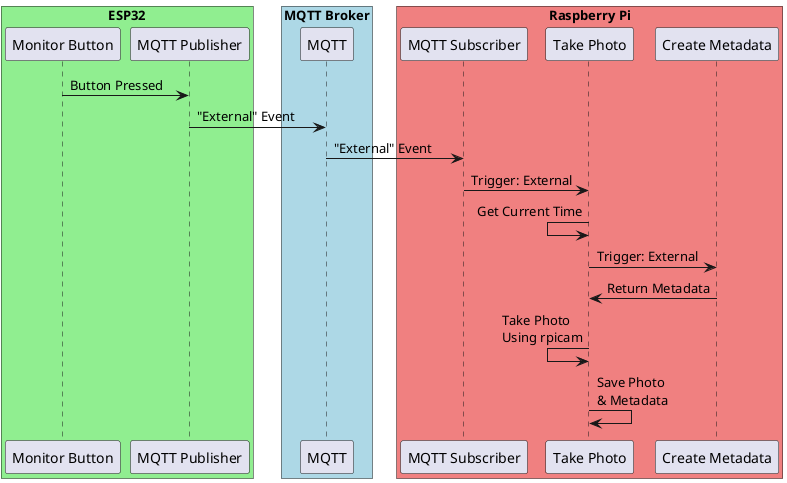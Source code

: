 @startuml

box "ESP32" #LightGreen
  participant "Monitor Button" as espBtn
  participant "MQTT Publisher" as espPub
end box

box "MQTT Broker" #LightBlue
  participant "MQTT" as mqtt
end box

box "Raspberry Pi" #LightCoral
  participant "MQTT Subscriber" as rpiSub
  participant "Take Photo" as rpiPhoto
  participant "Create Metadata" as rpiMeta
end box

espBtn -> espPub : Button Pressed
espPub -> mqtt : "External" Event
mqtt -> rpiSub : "External" Event
rpiSub -> rpiPhoto : Trigger: External
rpiPhoto <- rpiPhoto : Get Current Time
rpiPhoto -> rpiMeta : Trigger: External
rpiMeta -> rpiPhoto : Return Metadata
rpiPhoto <- rpiPhoto : Take Photo\nUsing rpicam
rpiPhoto -> rpiPhoto : Save Photo\n& Metadata
@enduml

